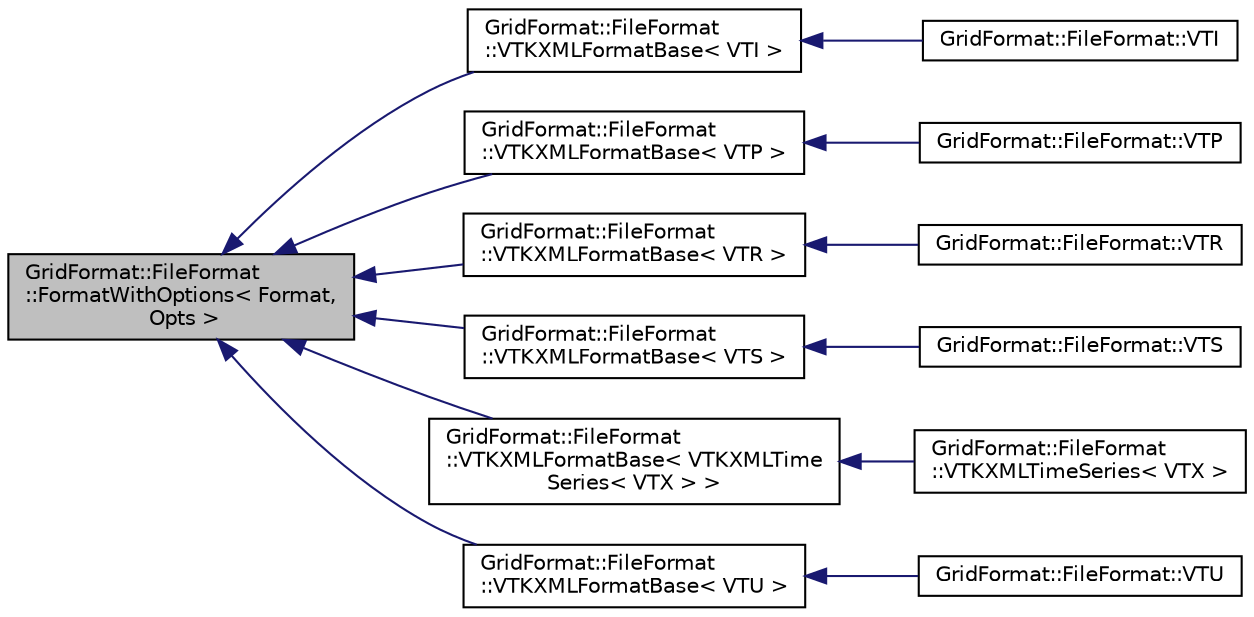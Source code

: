 digraph "GridFormat::FileFormat::FormatWithOptions&lt; Format, Opts &gt;"
{
 // LATEX_PDF_SIZE
  edge [fontname="Helvetica",fontsize="10",labelfontname="Helvetica",labelfontsize="10"];
  node [fontname="Helvetica",fontsize="10",shape=record];
  rankdir="LR";
  Node1 [label="GridFormat::FileFormat\l::FormatWithOptions\< Format,\l Opts \>",height=0.2,width=0.4,color="black", fillcolor="grey75", style="filled", fontcolor="black",tooltip="Base class for formats taking options."];
  Node1 -> Node2 [dir="back",color="midnightblue",fontsize="10",style="solid",fontname="Helvetica"];
  Node2 [label="GridFormat::FileFormat\l::VTKXMLFormatBase\< VTI \>",height=0.2,width=0.4,color="black", fillcolor="white", style="filled",URL="$structGridFormat_1_1FileFormat_1_1VTKXMLFormatBase.html",tooltip=" "];
  Node2 -> Node3 [dir="back",color="midnightblue",fontsize="10",style="solid",fontname="Helvetica"];
  Node3 [label="GridFormat::FileFormat::VTI",height=0.2,width=0.4,color="black", fillcolor="white", style="filled",URL="$structGridFormat_1_1FileFormat_1_1VTI.html",tooltip="Selector for the .vti/.pvti image grid file format to be passed to the Writer."];
  Node1 -> Node4 [dir="back",color="midnightblue",fontsize="10",style="solid",fontname="Helvetica"];
  Node4 [label="GridFormat::FileFormat\l::VTKXMLFormatBase\< VTP \>",height=0.2,width=0.4,color="black", fillcolor="white", style="filled",URL="$structGridFormat_1_1FileFormat_1_1VTKXMLFormatBase.html",tooltip=" "];
  Node4 -> Node5 [dir="back",color="midnightblue",fontsize="10",style="solid",fontname="Helvetica"];
  Node5 [label="GridFormat::FileFormat::VTP",height=0.2,width=0.4,color="black", fillcolor="white", style="filled",URL="$structGridFormat_1_1FileFormat_1_1VTP.html",tooltip="Selector for the .vtp/.pvtp file format for two-dimensional unstructured grids."];
  Node1 -> Node6 [dir="back",color="midnightblue",fontsize="10",style="solid",fontname="Helvetica"];
  Node6 [label="GridFormat::FileFormat\l::VTKXMLFormatBase\< VTR \>",height=0.2,width=0.4,color="black", fillcolor="white", style="filled",URL="$structGridFormat_1_1FileFormat_1_1VTKXMLFormatBase.html",tooltip=" "];
  Node6 -> Node7 [dir="back",color="midnightblue",fontsize="10",style="solid",fontname="Helvetica"];
  Node7 [label="GridFormat::FileFormat::VTR",height=0.2,width=0.4,color="black", fillcolor="white", style="filled",URL="$structGridFormat_1_1FileFormat_1_1VTR.html",tooltip="Selector for the .vtr/.pvtr rectilinear grid file format to be passed to the Writer."];
  Node1 -> Node8 [dir="back",color="midnightblue",fontsize="10",style="solid",fontname="Helvetica"];
  Node8 [label="GridFormat::FileFormat\l::VTKXMLFormatBase\< VTS \>",height=0.2,width=0.4,color="black", fillcolor="white", style="filled",URL="$structGridFormat_1_1FileFormat_1_1VTKXMLFormatBase.html",tooltip=" "];
  Node8 -> Node9 [dir="back",color="midnightblue",fontsize="10",style="solid",fontname="Helvetica"];
  Node9 [label="GridFormat::FileFormat::VTS",height=0.2,width=0.4,color="black", fillcolor="white", style="filled",URL="$structGridFormat_1_1FileFormat_1_1VTS.html",tooltip="Selector for the .vts/.pvts structured grid file format to be passed to the Writer."];
  Node1 -> Node10 [dir="back",color="midnightblue",fontsize="10",style="solid",fontname="Helvetica"];
  Node10 [label="GridFormat::FileFormat\l::VTKXMLFormatBase\< VTKXMLTime\lSeries\< VTX \> \>",height=0.2,width=0.4,color="black", fillcolor="white", style="filled",URL="$structGridFormat_1_1FileFormat_1_1VTKXMLFormatBase.html",tooltip=" "];
  Node10 -> Node11 [dir="back",color="midnightblue",fontsize="10",style="solid",fontname="Helvetica"];
  Node11 [label="GridFormat::FileFormat\l::VTKXMLTimeSeries\< VTX \>",height=0.2,width=0.4,color="black", fillcolor="white", style="filled",URL="$structGridFormat_1_1FileFormat_1_1VTKXMLTimeSeries.html",tooltip="Selector for a time series of any VTK-XML format."];
  Node1 -> Node12 [dir="back",color="midnightblue",fontsize="10",style="solid",fontname="Helvetica"];
  Node12 [label="GridFormat::FileFormat\l::VTKXMLFormatBase\< VTU \>",height=0.2,width=0.4,color="black", fillcolor="white", style="filled",URL="$structGridFormat_1_1FileFormat_1_1VTKXMLFormatBase.html",tooltip=" "];
  Node12 -> Node13 [dir="back",color="midnightblue",fontsize="10",style="solid",fontname="Helvetica"];
  Node13 [label="GridFormat::FileFormat::VTU",height=0.2,width=0.4,color="black", fillcolor="white", style="filled",URL="$structGridFormat_1_1FileFormat_1_1VTU.html",tooltip="Selector for the .vtu/.pvtu file format for general unstructured grids."];
}
